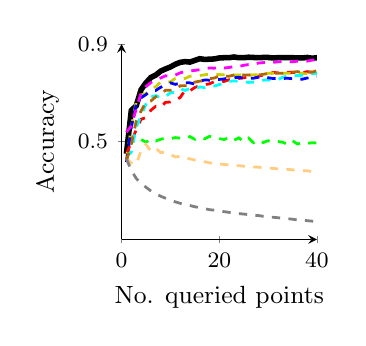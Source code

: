 % This file was created by matlab2tikz v0.0.7.
% Copyright (c) 2008--2010, Nico Schlömer <nico.schloemer@gmail.com>
% All rights reserved.
% 
% The latest updates can be retrieved from
%   http://www.mathworks.com/matlabcentral/fileexchange/22022-matlab2tikz
% where you can also make suggestions and rate matlab2tikz.
% 
\begin{tikzpicture}

% defining custom colors
\definecolor{mycolor1}{rgb}{0.8,0.8,0}
\definecolor{mycolor2}{rgb}{0,1,1}
\definecolor{mycolor3}{rgb}{1,0,1}
\definecolor{mycolor4}{rgb}{1,0.8,0.5}
\definecolor{mycolor5}{rgb}{0.7,0.4,0.01}


\begin{axis}[
footnotesize,
width= 1.6in,
height= 1.6in,
xmin=0, xmax=40,
ymin=0.1, ymax=0.9,
ytick={0.5,0.9},
xtick = {0,20,40},
xlabel = {No. queried points},
ylabel = {Accuracy},
axis on top,
axis y line = left,
axis x line = bottom
%legend entries={$optimal$,$rand$,$IVM$,$maxent$,$QBC2$,$QBC100$,$SVM$},
 %egend style={nodes=right}
]
\addplot [
color=black,
solid,
line width=2.0pt
]
coordinates{ (1,0.451) (2,0.628) (3,0.647) (4,0.713) (5,0.741) (6,0.763) (7,0.773) (8,0.789) (9,0.798) (10,0.806) (11,0.817) (12,0.825) (13,0.828) (14,0.826) (15,0.833) (16,0.84) (17,0.837) (18,0.838) (19,0.839) (20,0.843) (21,0.844) (22,0.844) (23,0.847) (24,0.844) (25,0.844) (26,0.846) (27,0.845) (28,0.844) (29,0.845) (30,0.845) (31,0.843) (32,0.844) (33,0.844) (34,0.844) (35,0.844) (36,0.843) (37,0.843) (38,0.845) (39,0.842) (40,0.844)
};
\label{plots:BALD}


\addplot [
color=red,
dashed,
line width=1.0pt
]
coordinates{ (1,0.451) (2,0.498) (3,0.549) (4,0.592) (5,0.599) (6,0.629) (7,0.645) (8,0.641) (9,0.661) (10,0.663) (11,0.671) (12,0.681) (13,0.711) (14,0.709) (15,0.722) (16,0.73) (17,0.734) (18,0.737) (19,0.746) (20,0.748) (21,0.747) (22,0.754) (23,0.755) (24,0.759) (25,0.762) (26,0.764) (27,0.764) (28,0.768) (29,0.773) (30,0.775) (31,0.784) (32,0.782) (33,0.782) (34,0.784) (35,0.784) (36,0.782) (37,0.782) (38,0.787) (39,0.784) (40,0.782)
};
\label{plots:rand}


\addplot [
color=green,
dashed,
line width=1.0pt
]
coordinates{ (1,0.424) (2,0.508) (3,0.494) (4,0.509) (5,0.498) (6,0.511) (7,0.503) (8,0.51) (9,0.515) (10,0.513) (11,0.517) (12,0.515) (13,0.515) (14,0.521) (15,0.51) (16,0.518) (17,0.512) (18,0.522) (19,0.518) (20,0.513) (21,0.509) (22,0.518) (23,0.506) (24,0.516) (25,0.501) (26,0.515) (27,0.496) (28,0.507) (29,0.497) (30,0.504) (31,0.5) (32,0.501) (33,0.498) (34,0.489) (35,0.504) (36,0.491) (37,0.496) (38,0.493) (39,0.496) (40,0.495)
};
\label{plots:IVM}


\addplot [
color=mycolor1,
dashed,
line width=1.0pt
]
coordinates{ (1,0.424) (2,0.56) (3,0.663) (4,0.692) (5,0.697) (6,0.719) (7,0.725) (8,0.744) (9,0.744) (10,0.745) (11,0.759) (12,0.757) (13,0.759) (14,0.768) (15,0.771) (16,0.771) (17,0.774) (18,0.777) (19,0.775) (20,0.775) (21,0.774) (22,0.776) (23,0.773) (24,0.773) (25,0.775) (26,0.772) (27,0.774) (28,0.774) (29,0.776) (30,0.78) (31,0.781) (32,0.78) (33,0.78) (34,0.78) (35,0.781) (36,0.781) (37,0.779) (38,0.778) (39,0.778) (40,0.778)
};
\label{plots:maxent}


\addplot [
color=mycolor2,
dashed,
line width=1.0pt
]
coordinates{ (1,0.438) (2,0.457) (3,0.558) (4,0.607) (5,0.654) (6,0.683) (7,0.689) (8,0.68) (9,0.685) (10,0.7) (11,0.703) (12,0.717) (13,0.71) (14,0.718) (15,0.717) (16,0.724) (17,0.722) (18,0.727) (19,0.728) (20,0.734) (21,0.74) (22,0.747) (23,0.749) (24,0.747) (25,0.744) (26,0.743) (27,0.744) (28,0.746) (29,0.752) (30,0.753) (31,0.754) (32,0.754) (33,0.764) (34,0.769) (35,0.77) (36,0.771) (37,0.772) (38,0.775) (39,0.779) (40,0.78)
};
\label{plots:QBC2}

\addplot [
color=blue,
dashed,
line width=1.0pt
]
coordinates{ (1,0.417) (2,0.56) (3,0.653) (4,0.68) (5,0.693) (6,0.709) (7,0.71) (8,0.723) (9,0.731) (10,0.741) (11,0.735) (12,0.74) (13,0.742) (14,0.741) (15,0.736) (16,0.747) (17,0.753) (18,0.752) (19,0.755) (20,0.755) (21,0.757) (22,0.762) (23,0.762) (24,0.764) (25,0.76) (26,0.759) (27,0.76) (28,0.764) (29,0.767) (30,0.762) (31,0.759) (32,0.759) (33,0.759) (34,0.76) (35,0.758) (36,0.757) (37,0.756) (38,0.761) (39,0.762) (40,0.765)
};
\label{plots:QBC100}

\addplot [
color=mycolor3,
dashed,
line width=1.0pt
]
coordinates{ (1,0.539) (2,0.565) (3,0.634) (4,0.7) (5,0.726) (6,0.742) (7,0.752) (8,0.761) (9,0.77) (10,0.767) (11,0.773) (12,0.782) (13,0.788) (14,0.79) (15,0.792) (16,0.795) (17,0.799) (18,0.802) (19,0.801) (20,0.806) (21,0.802) (22,0.804) (23,0.808) (24,0.808) (25,0.813) (26,0.816) (27,0.816) (28,0.822) (29,0.824) (30,0.826) (31,0.825) (32,0.827) (33,0.829) (34,0.829) (35,0.827) (36,0.83) (37,0.83) (38,0.83) (39,0.834) (40,0.836)
};
\label{plots:SVM}


\addplot [
color=mycolor4,
dashed,
line width=1.0pt
]
coordinates{ (1,0.433) (2,0.413) (3,0.407) (4,0.464) (5,0.489) (6,0.462) (7,0.473) (8,0.456) (9,0.457) (10,0.448) (11,0.438) (12,0.44) (13,0.434) (14,0.43) (15,0.425) (16,0.421) (17,0.418) (18,0.414) (19,0.411) (20,0.409) (21,0.407) (22,0.405) (23,0.403) (24,0.402) (25,0.4) (26,0.399) (27,0.397) (28,0.396) (29,0.394) (30,0.392) (31,0.391) (32,0.389) (33,0.388) (34,0.387) (35,0.385) (36,0.384) (37,0.382) (38,0.381) (39,0.378) (40,0.376)
};
\label{plots:dec}

\addplot [
color=mycolor5,
dashed,
line width=1.0pt
]
coordinates{ (1,0.423) (2,0.491) (3,0.584) (4,0.626) (5,0.662) (6,0.667) (7,0.684) (8,0.694) (9,0.711) (10,0.711) (11,0.712) (12,0.729) (13,0.729) (14,0.73) (15,0.744) (16,0.748) (17,0.751) (18,0.758) (19,0.761) (20,0.769) (21,0.769) (22,0.768) (23,0.773) (24,0.779) (25,0.773) (26,0.773) (27,0.776) (28,0.773) (29,0.776) (30,0.78) (31,0.78) (32,0.78) (33,0.78) (34,0.78) (35,0.785) (36,0.787) (37,0.784) (38,0.786) (39,0.785) (40,0.791)
};
\label{plots:semi}


\addplot [
color=gray,
dashed,
line width=1.0pt
]
coordinates{ (1,0.43) (2,0.383) (3,0.35) (4,0.329) (5,0.314) (6,0.299) (7,0.288) (8,0.277) (9,0.269) (10,0.261) (11,0.254) (12,0.248) (13,0.243) (14,0.239) (15,0.234) (16,0.23) (17,0.226) (18,0.222) (19,0.22) (20,0.217) (21,0.214) (22,0.211) (23,0.209) (24,0.206) (25,0.204) (26,0.202) (27,0.199) (28,0.198) (29,0.195) (30,0.193) (31,0.191) (32,0.189) (33,0.187) (34,0.185) (35,0.183) (36,0.18) (37,0.179) (38,0.177) (39,0.175) (40,0.173)
};
\label{plots:emp}

\end{axis}
\end{tikzpicture}
